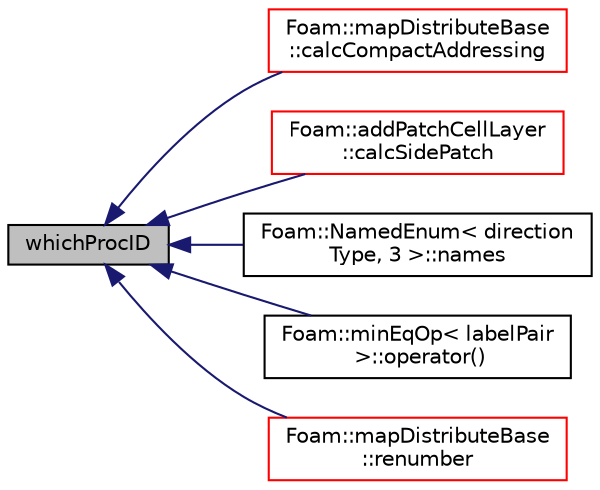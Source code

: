 digraph "whichProcID"
{
  bgcolor="transparent";
  edge [fontname="Helvetica",fontsize="10",labelfontname="Helvetica",labelfontsize="10"];
  node [fontname="Helvetica",fontsize="10",shape=record];
  rankdir="LR";
  Node434 [label="whichProcID",height=0.2,width=0.4,color="black", fillcolor="grey75", style="filled", fontcolor="black"];
  Node434 -> Node435 [dir="back",color="midnightblue",fontsize="10",style="solid",fontname="Helvetica"];
  Node435 [label="Foam::mapDistributeBase\l::calcCompactAddressing",height=0.2,width=0.4,color="red",URL="$a28525.html#a9aa8f714ca633731d8581778176d547f",tooltip="Construct per processor compact addressing of the global elements. "];
  Node434 -> Node443 [dir="back",color="midnightblue",fontsize="10",style="solid",fontname="Helvetica"];
  Node443 [label="Foam::addPatchCellLayer\l::calcSidePatch",height=0.2,width=0.4,color="red",URL="$a22385.html#a25346f181e6f56df9a1839ff94eea581",tooltip="Boundary edges get extruded into boundary faces. Determine patch. "];
  Node434 -> Node451 [dir="back",color="midnightblue",fontsize="10",style="solid",fontname="Helvetica"];
  Node451 [label="Foam::NamedEnum\< direction\lType, 3 \>::names",height=0.2,width=0.4,color="black",URL="$a27113.html#a7350da3a0edd92cd11e6c479c9967dc8"];
  Node434 -> Node452 [dir="back",color="midnightblue",fontsize="10",style="solid",fontname="Helvetica"];
  Node452 [label="Foam::minEqOp\< labelPair\l \>::operator()",height=0.2,width=0.4,color="black",URL="$a22177.html#a5110bdded347caa6365e4d10554dfc32"];
  Node434 -> Node453 [dir="back",color="midnightblue",fontsize="10",style="solid",fontname="Helvetica"];
  Node453 [label="Foam::mapDistributeBase\l::renumber",height=0.2,width=0.4,color="red",URL="$a28525.html#a7c6112e8fa06e2ada7398f49dd48a1c8",tooltip="Helper for construct from globalIndex. Renumbers element. "];
}
